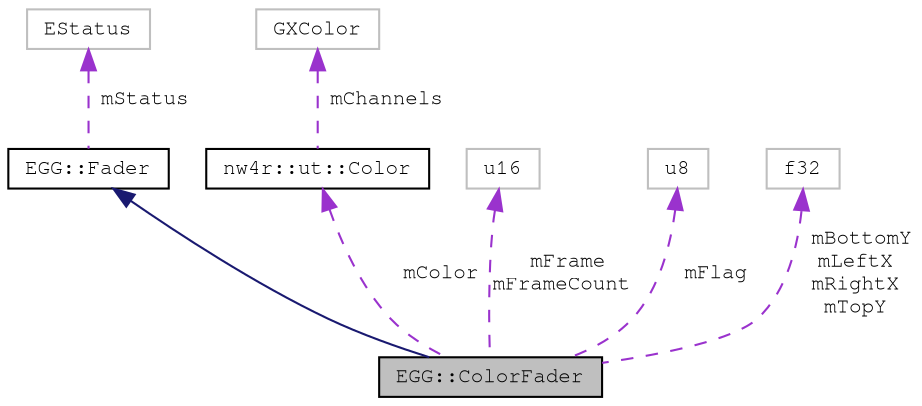 digraph "EGG::ColorFader"
{
 // LATEX_PDF_SIZE
  edge [fontname="FreeMono",fontsize="10",labelfontname="FreeMono",labelfontsize="10"];
  node [fontname="FreeMono",fontsize="10",shape=record];
  Node1 [label="EGG::ColorFader",height=0.2,width=0.4,color="black", fillcolor="grey75", style="filled", fontcolor="black",tooltip=" "];
  Node2 -> Node1 [dir="back",color="midnightblue",fontsize="10",style="solid",fontname="FreeMono"];
  Node2 [label="EGG::Fader",height=0.2,width=0.4,color="black", fillcolor="white", style="filled",URL="$class_e_g_g_1_1_fader.html",tooltip=" "];
  Node3 -> Node2 [dir="back",color="darkorchid3",fontsize="10",style="dashed",label=" mStatus" ,fontname="FreeMono"];
  Node3 [label="EStatus",height=0.2,width=0.4,color="grey75", fillcolor="white", style="filled",tooltip=" "];
  Node4 -> Node1 [dir="back",color="darkorchid3",fontsize="10",style="dashed",label=" mColor" ,fontname="FreeMono"];
  Node4 [label="nw4r::ut::Color",height=0.2,width=0.4,color="black", fillcolor="white", style="filled",URL="$structnw4r_1_1ut_1_1_color.html",tooltip=" "];
  Node5 -> Node4 [dir="back",color="darkorchid3",fontsize="10",style="dashed",label=" mChannels" ,fontname="FreeMono"];
  Node5 [label="GXColor",height=0.2,width=0.4,color="grey75", fillcolor="white", style="filled",tooltip=" "];
  Node6 -> Node1 [dir="back",color="darkorchid3",fontsize="10",style="dashed",label=" mFrame\nmFrameCount" ,fontname="FreeMono"];
  Node6 [label="u16",height=0.2,width=0.4,color="grey75", fillcolor="white", style="filled",tooltip=" "];
  Node7 -> Node1 [dir="back",color="darkorchid3",fontsize="10",style="dashed",label=" mFlag" ,fontname="FreeMono"];
  Node7 [label="u8",height=0.2,width=0.4,color="grey75", fillcolor="white", style="filled",tooltip=" "];
  Node8 -> Node1 [dir="back",color="darkorchid3",fontsize="10",style="dashed",label=" mBottomY\nmLeftX\nmRightX\nmTopY" ,fontname="FreeMono"];
  Node8 [label="f32",height=0.2,width=0.4,color="grey75", fillcolor="white", style="filled",tooltip=" "];
}
